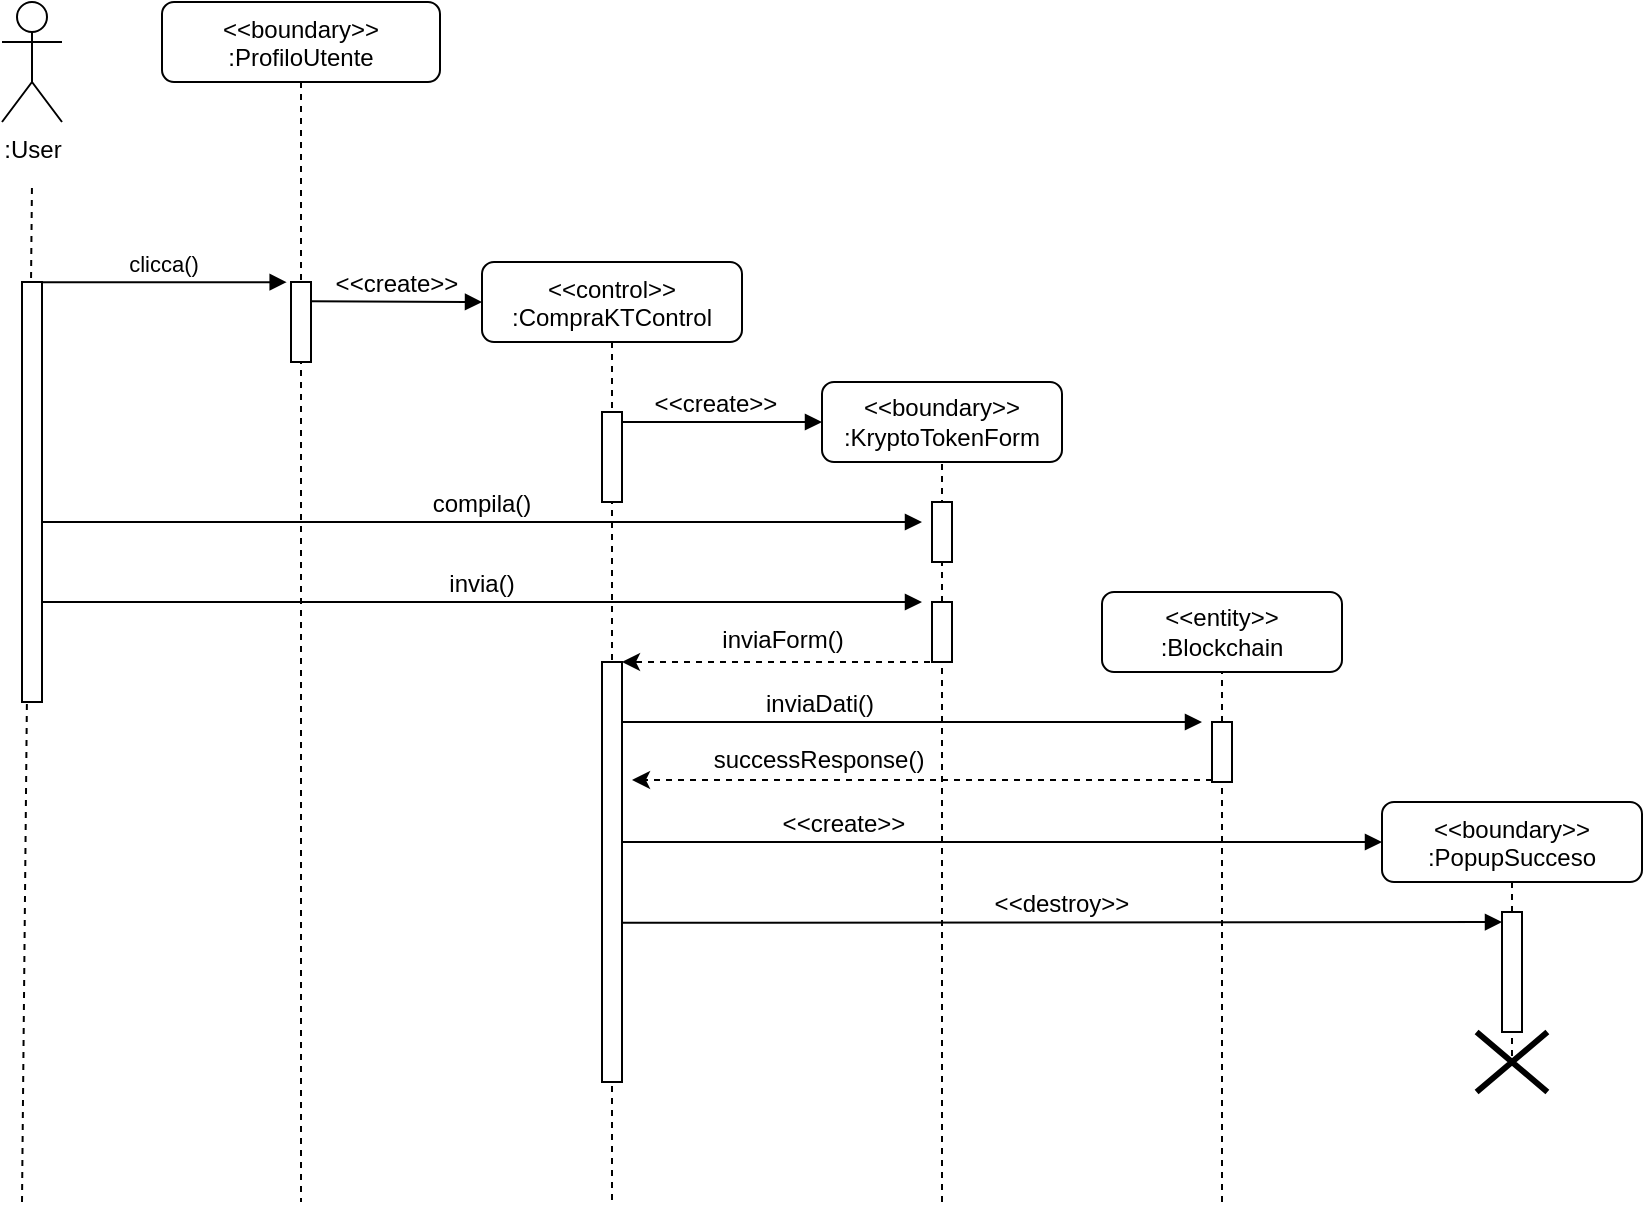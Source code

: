<mxfile version="20.8.20" type="device"><diagram id="kgpKYQtTHZ0yAKxKKP6v" name="Page-1"><mxGraphModel dx="1050" dy="530" grid="1" gridSize="10" guides="1" tooltips="1" connect="1" arrows="1" fold="1" page="1" pageScale="1" pageWidth="850" pageHeight="1100" math="0" shadow="0"><root><mxCell id="0"/><mxCell id="1" parent="0"/><mxCell id="3nuBFxr9cyL0pnOWT2aG-1" value="&lt;&lt;boundary&gt;&gt;&#xA;:ProfiloUtente" style="shape=umlLifeline;perimeter=lifelinePerimeter;container=1;collapsible=0;recursiveResize=0;rounded=1;shadow=0;strokeWidth=1;fontSize=12;" parent="1" vertex="1"><mxGeometry x="120" y="60" width="139" height="600" as="geometry"/></mxCell><mxCell id="3nuBFxr9cyL0pnOWT2aG-4" value="" style="points=[];perimeter=orthogonalPerimeter;rounded=0;shadow=0;strokeWidth=1;" parent="3nuBFxr9cyL0pnOWT2aG-1" vertex="1"><mxGeometry x="64.5" y="140" width="10" height="40" as="geometry"/></mxCell><mxCell id="g58MppRIy_QzxtHVb4aZ-6" value="&lt;&lt;create&gt;&gt;" style="verticalAlign=bottom;endArrow=block;shadow=0;strokeWidth=1;fontSize=12;" parent="3nuBFxr9cyL0pnOWT2aG-1" edge="1"><mxGeometry relative="1" as="geometry"><mxPoint x="74.5" y="149.66" as="sourcePoint"/><mxPoint x="160" y="150" as="targetPoint"/></mxGeometry></mxCell><mxCell id="3nuBFxr9cyL0pnOWT2aG-5" value="&lt;&lt;control&gt;&gt;&#xA;:CompraKTControl" style="shape=umlLifeline;perimeter=lifelinePerimeter;container=1;collapsible=0;recursiveResize=0;rounded=1;shadow=0;strokeWidth=1;" parent="1" vertex="1"><mxGeometry x="280" y="190" width="130" height="470" as="geometry"/></mxCell><mxCell id="3nuBFxr9cyL0pnOWT2aG-6" value="" style="points=[];perimeter=orthogonalPerimeter;rounded=0;shadow=0;strokeWidth=1;" parent="3nuBFxr9cyL0pnOWT2aG-5" vertex="1"><mxGeometry x="60" y="75" width="10" height="45" as="geometry"/></mxCell><mxCell id="QiP6Z1ffQyof4i1S17um-10" value="" style="points=[];perimeter=orthogonalPerimeter;rounded=0;shadow=0;strokeWidth=1;" parent="3nuBFxr9cyL0pnOWT2aG-5" vertex="1"><mxGeometry x="60" y="200" width="10" height="210" as="geometry"/></mxCell><mxCell id="91we7fAPAv-t_49dL8Lv-7" value="invia()" style="verticalAlign=bottom;endArrow=block;shadow=0;strokeWidth=1;exitX=1;exitY=0.658;exitDx=0;exitDy=0;exitPerimeter=0;fontSize=12;" parent="3nuBFxr9cyL0pnOWT2aG-5" edge="1"><mxGeometry relative="1" as="geometry"><mxPoint x="-220" y="170.02" as="sourcePoint"/><mxPoint x="220" y="170" as="targetPoint"/></mxGeometry></mxCell><mxCell id="91we7fAPAv-t_49dL8Lv-9" value="" style="endArrow=classic;html=1;rounded=0;dashed=1;" parent="3nuBFxr9cyL0pnOWT2aG-5" edge="1"><mxGeometry width="50" height="50" relative="1" as="geometry"><mxPoint x="230" y="200" as="sourcePoint"/><mxPoint x="70" y="200" as="targetPoint"/></mxGeometry></mxCell><mxCell id="3nuBFxr9cyL0pnOWT2aG-8" value="clicca()" style="verticalAlign=bottom;endArrow=block;shadow=0;strokeWidth=1;entryX=-0.217;entryY=0.002;entryDx=0;entryDy=0;entryPerimeter=0;" parent="1" source="3nuBFxr9cyL0pnOWT2aG-2" target="3nuBFxr9cyL0pnOWT2aG-4" edge="1"><mxGeometry relative="1" as="geometry"><mxPoint x="470" y="190" as="sourcePoint"/><mxPoint x="190" y="200" as="targetPoint"/></mxGeometry></mxCell><mxCell id="g58MppRIy_QzxtHVb4aZ-1" value=":User" style="shape=umlActor;verticalLabelPosition=bottom;verticalAlign=top;html=1;outlineConnect=0;" parent="1" vertex="1"><mxGeometry x="40" y="60" width="30" height="60" as="geometry"/></mxCell><mxCell id="g58MppRIy_QzxtHVb4aZ-2" value="" style="endArrow=none;dashed=1;html=1;rounded=0;" parent="1" edge="1"><mxGeometry width="50" height="50" relative="1" as="geometry"><mxPoint x="50" y="660" as="sourcePoint"/><mxPoint x="55" y="150" as="targetPoint"/></mxGeometry></mxCell><mxCell id="3nuBFxr9cyL0pnOWT2aG-2" value="" style="points=[];perimeter=orthogonalPerimeter;rounded=0;shadow=0;strokeWidth=1;" parent="1" vertex="1"><mxGeometry x="50" y="200" width="10" height="210" as="geometry"/></mxCell><mxCell id="QiP6Z1ffQyof4i1S17um-18" value="inviaDati()" style="verticalAlign=bottom;endArrow=block;shadow=0;strokeWidth=1;fontSize=12;" parent="1" edge="1"><mxGeometry x="-0.318" relative="1" as="geometry"><mxPoint x="350" y="420" as="sourcePoint"/><mxPoint x="640" y="420" as="targetPoint"/><Array as="points"><mxPoint x="512.5" y="420"/></Array><mxPoint as="offset"/></mxGeometry></mxCell><mxCell id="QiP6Z1ffQyof4i1S17um-31" value="&amp;lt;&amp;lt;entity&amp;gt;&amp;gt;&lt;br&gt;:Blockchain" style="rounded=1;whiteSpace=wrap;html=1;" parent="1" vertex="1"><mxGeometry x="590" y="355" width="120" height="40" as="geometry"/></mxCell><mxCell id="QiP6Z1ffQyof4i1S17um-36" value="" style="endArrow=none;dashed=1;html=1;rounded=0;entryX=0.5;entryY=1;entryDx=0;entryDy=0;startArrow=none;" parent="1" source="yZ2-VCKa9zbm5TLDJxv_-16" target="QiP6Z1ffQyof4i1S17um-31" edge="1"><mxGeometry width="50" height="50" relative="1" as="geometry"><mxPoint x="660" y="590" as="sourcePoint"/><mxPoint x="660" y="310" as="targetPoint"/></mxGeometry></mxCell><mxCell id="yZ2-VCKa9zbm5TLDJxv_-16" value="" style="points=[];perimeter=orthogonalPerimeter;rounded=0;shadow=0;strokeWidth=1;" parent="1" vertex="1"><mxGeometry x="645" y="420" width="10" height="30" as="geometry"/></mxCell><mxCell id="yZ2-VCKa9zbm5TLDJxv_-17" value="" style="endArrow=none;dashed=1;html=1;rounded=0;entryX=0.5;entryY=1;entryDx=0;entryDy=0;entryPerimeter=0;" parent="1" target="yZ2-VCKa9zbm5TLDJxv_-16" edge="1"><mxGeometry width="50" height="50" relative="1" as="geometry"><mxPoint x="650" y="660" as="sourcePoint"/><mxPoint x="682.5" y="450" as="targetPoint"/></mxGeometry></mxCell><mxCell id="yZ2-VCKa9zbm5TLDJxv_-23" value="successResponse()" style="text;html=1;align=center;verticalAlign=middle;resizable=0;points=[];autosize=1;strokeColor=none;fillColor=none;" parent="1" vertex="1"><mxGeometry x="383" y="424" width="130" height="30" as="geometry"/></mxCell><mxCell id="yZ2-VCKa9zbm5TLDJxv_-51" value="&lt;&lt;boundary&gt;&gt;&#xA;:PopupSucceso" style="shape=umlLifeline;perimeter=lifelinePerimeter;container=1;collapsible=0;recursiveResize=0;rounded=1;shadow=0;strokeWidth=1;" parent="1" vertex="1"><mxGeometry x="730" y="460" width="130" height="130" as="geometry"/></mxCell><mxCell id="yZ2-VCKa9zbm5TLDJxv_-52" value="" style="points=[];perimeter=orthogonalPerimeter;rounded=0;shadow=0;strokeWidth=1;" parent="yZ2-VCKa9zbm5TLDJxv_-51" vertex="1"><mxGeometry x="60" y="55" width="10" height="60" as="geometry"/></mxCell><mxCell id="yZ2-VCKa9zbm5TLDJxv_-54" value="" style="shape=umlDestroy;whiteSpace=wrap;html=1;strokeWidth=3;" parent="yZ2-VCKa9zbm5TLDJxv_-51" vertex="1"><mxGeometry x="47.3" y="115" width="35.39" height="30" as="geometry"/></mxCell><mxCell id="yZ2-VCKa9zbm5TLDJxv_-57" value="" style="endArrow=classic;html=1;rounded=0;dashed=1;" parent="1" edge="1"><mxGeometry width="50" height="50" relative="1" as="geometry"><mxPoint x="645" y="449" as="sourcePoint"/><mxPoint x="355" y="449" as="targetPoint"/></mxGeometry></mxCell><mxCell id="yZ2-VCKa9zbm5TLDJxv_-50" value="&lt;&lt;create&gt;&gt;" style="verticalAlign=bottom;endArrow=block;shadow=0;strokeWidth=1;fontSize=12;" parent="1" edge="1"><mxGeometry x="-0.421" relative="1" as="geometry"><mxPoint x="350" y="480" as="sourcePoint"/><mxPoint x="730" y="480" as="targetPoint"/><Array as="points"><mxPoint x="395" y="480"/></Array><mxPoint x="1" as="offset"/></mxGeometry></mxCell><mxCell id="yZ2-VCKa9zbm5TLDJxv_-55" value="compila()" style="verticalAlign=bottom;endArrow=block;shadow=0;strokeWidth=1;exitX=1;exitY=0.658;exitDx=0;exitDy=0;exitPerimeter=0;fontSize=12;" parent="1" edge="1"><mxGeometry relative="1" as="geometry"><mxPoint x="60" y="320.02" as="sourcePoint"/><mxPoint x="500" y="320" as="targetPoint"/></mxGeometry></mxCell><mxCell id="91we7fAPAv-t_49dL8Lv-1" value="&lt;&lt;create&gt;&gt;" style="verticalAlign=bottom;endArrow=block;shadow=0;strokeWidth=1;fontSize=12;" parent="1" edge="1"><mxGeometry x="-0.064" relative="1" as="geometry"><mxPoint x="350" y="270" as="sourcePoint"/><mxPoint x="450" y="270" as="targetPoint"/><mxPoint as="offset"/></mxGeometry></mxCell><mxCell id="91we7fAPAv-t_49dL8Lv-2" value="&amp;lt;&amp;lt;boundary&amp;gt;&amp;gt;&lt;br&gt;:KryptoTokenForm" style="rounded=1;whiteSpace=wrap;html=1;" parent="1" vertex="1"><mxGeometry x="450" y="250" width="120" height="40" as="geometry"/></mxCell><mxCell id="91we7fAPAv-t_49dL8Lv-6" value="" style="endArrow=none;dashed=1;html=1;rounded=0;entryX=0.5;entryY=1;entryDx=0;entryDy=0;" parent="1" target="91we7fAPAv-t_49dL8Lv-2" edge="1"><mxGeometry width="50" height="50" relative="1" as="geometry"><mxPoint x="510" y="660" as="sourcePoint"/><mxPoint x="510" y="290" as="targetPoint"/></mxGeometry></mxCell><mxCell id="91we7fAPAv-t_49dL8Lv-5" value="" style="points=[];perimeter=orthogonalPerimeter;rounded=0;shadow=0;strokeWidth=1;" parent="1" vertex="1"><mxGeometry x="505" y="310" width="10" height="30" as="geometry"/></mxCell><mxCell id="91we7fAPAv-t_49dL8Lv-8" value="" style="points=[];perimeter=orthogonalPerimeter;rounded=0;shadow=0;strokeWidth=1;" parent="1" vertex="1"><mxGeometry x="505" y="360" width="10" height="30" as="geometry"/></mxCell><mxCell id="91we7fAPAv-t_49dL8Lv-12" value="inviaForm()" style="text;html=1;align=center;verticalAlign=middle;resizable=0;points=[];autosize=1;strokeColor=none;fillColor=none;" parent="1" vertex="1"><mxGeometry x="390" y="364" width="80" height="30" as="geometry"/></mxCell><mxCell id="yZ2-VCKa9zbm5TLDJxv_-59" value="&lt;&lt;destroy&gt;&gt;" style="verticalAlign=bottom;endArrow=block;shadow=0;strokeWidth=1;fontSize=12;" parent="1" edge="1"><mxGeometry relative="1" as="geometry"><mxPoint x="350" y="520.4" as="sourcePoint"/><mxPoint x="790" y="520" as="targetPoint"/><mxPoint as="offset"/></mxGeometry></mxCell></root></mxGraphModel></diagram></mxfile>